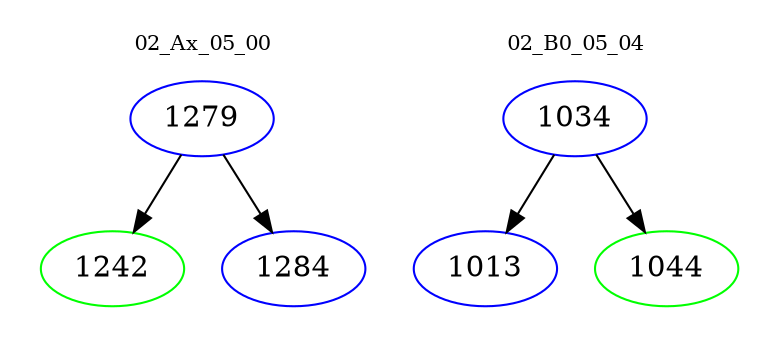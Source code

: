 digraph{
subgraph cluster_0 {
color = white
label = "02_Ax_05_00";
fontsize=10;
T0_1279 [label="1279", color="blue"]
T0_1279 -> T0_1242 [color="black"]
T0_1242 [label="1242", color="green"]
T0_1279 -> T0_1284 [color="black"]
T0_1284 [label="1284", color="blue"]
}
subgraph cluster_1 {
color = white
label = "02_B0_05_04";
fontsize=10;
T1_1034 [label="1034", color="blue"]
T1_1034 -> T1_1013 [color="black"]
T1_1013 [label="1013", color="blue"]
T1_1034 -> T1_1044 [color="black"]
T1_1044 [label="1044", color="green"]
}
}
